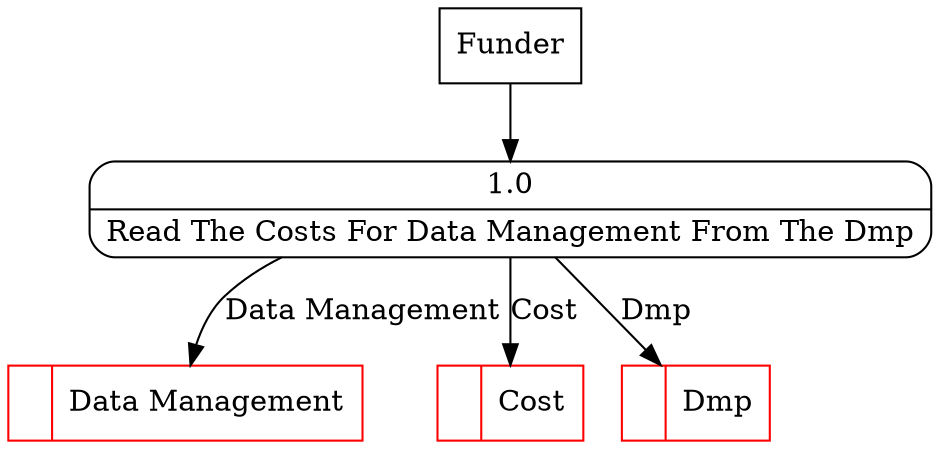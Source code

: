 digraph dfd2{ 
node[shape=record]
200 [label="<f0>  |<f1> Data Management " color=red];
201 [label="<f0>  |<f1> Cost " color=red];
202 [label="<f0>  |<f1> Dmp " color=red];
203 [label="Funder" shape=box];
204 [label="{<f0> 1.0|<f1> Read The Costs For Data Management From The Dmp }" shape=Mrecord];
203 -> 204
204 -> 201 [label="Cost"]
204 -> 200 [label="Data Management"]
204 -> 202 [label="Dmp"]
}
